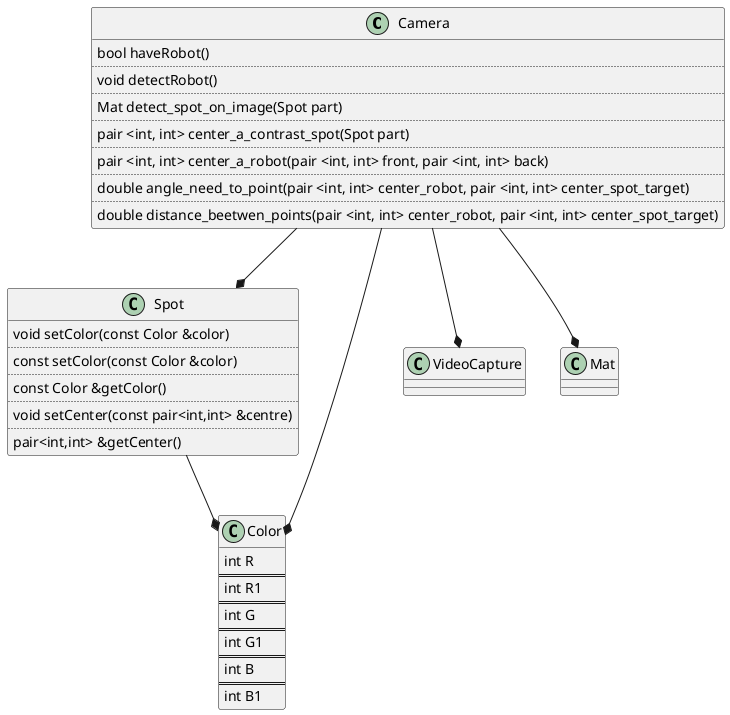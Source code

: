 @startuml
Camera --* Spot
Camera --* Color
Camera --* VideoCapture
Camera --* Mat
Spot --* Color
Class Spot{
void setColor(const Color &color)
..
const setColor(const Color &color)
..
const Color &getColor()
..
void setCenter(const pair<int,int> &centre)
..
pair<int,int> &getCenter()
}
class Color{
int R
==
int R1
==
int G
==
int G1
==
int B
==
int B1
}
class Camera{
bool haveRobot()
..
void detectRobot()
..
Mat detect_spot_on_image(Spot part)
..
pair <int, int> center_a_contrast_spot(Spot part)
..
pair <int, int> center_a_robot(pair <int, int> front, pair <int, int> back)
..
double angle_need_to_point(pair <int, int> center_robot, pair <int, int> center_spot_target)
..
 double distance_beetwen_points(pair <int, int> center_robot, pair <int, int> center_spot_target)
}
@enduml